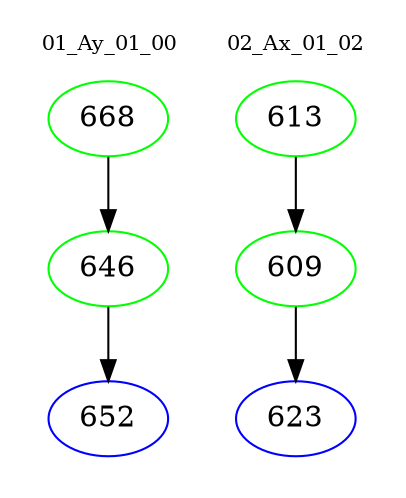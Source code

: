 digraph{
subgraph cluster_0 {
color = white
label = "01_Ay_01_00";
fontsize=10;
T0_668 [label="668", color="green"]
T0_668 -> T0_646 [color="black"]
T0_646 [label="646", color="green"]
T0_646 -> T0_652 [color="black"]
T0_652 [label="652", color="blue"]
}
subgraph cluster_1 {
color = white
label = "02_Ax_01_02";
fontsize=10;
T1_613 [label="613", color="green"]
T1_613 -> T1_609 [color="black"]
T1_609 [label="609", color="green"]
T1_609 -> T1_623 [color="black"]
T1_623 [label="623", color="blue"]
}
}
